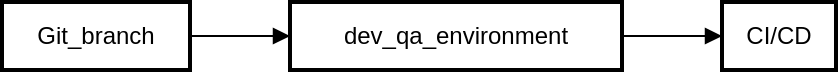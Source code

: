 <mxfile version="21.3.6" type="github">
  <diagram name="Page-1" id="M2GU9s7XtK033lkh8lzO">
    <mxGraphModel>
      <root>
        <mxCell id="0" />
        <mxCell id="1" parent="0" />
        <mxCell id="2" value="Git_branch" style="whiteSpace=wrap;strokeWidth=2;" vertex="1" parent="1">
          <mxGeometry width="94" height="34" as="geometry" />
        </mxCell>
        <mxCell id="3" value="dev_qa_environment" style="whiteSpace=wrap;strokeWidth=2;" vertex="1" parent="1">
          <mxGeometry x="144" width="166" height="34" as="geometry" />
        </mxCell>
        <mxCell id="4" value="CI/CD" style="whiteSpace=wrap;strokeWidth=2;" vertex="1" parent="1">
          <mxGeometry x="360" width="57" height="34" as="geometry" />
        </mxCell>
        <mxCell id="5" value="" style="curved=1;startArrow=none;endArrow=block;exitX=1.003;exitY=0.5;entryX=0.002;entryY=0.5;" edge="1" parent="1" source="2" target="3">
          <mxGeometry relative="1" as="geometry">
            <Array as="points" />
          </mxGeometry>
        </mxCell>
        <mxCell id="6" value="" style="curved=1;startArrow=none;endArrow=block;exitX=1.0;exitY=0.5;entryX=0.001;entryY=0.5;" edge="1" parent="1" source="3" target="4">
          <mxGeometry relative="1" as="geometry">
            <Array as="points" />
          </mxGeometry>
        </mxCell>
      </root>
    </mxGraphModel>
  </diagram>
</mxfile>
